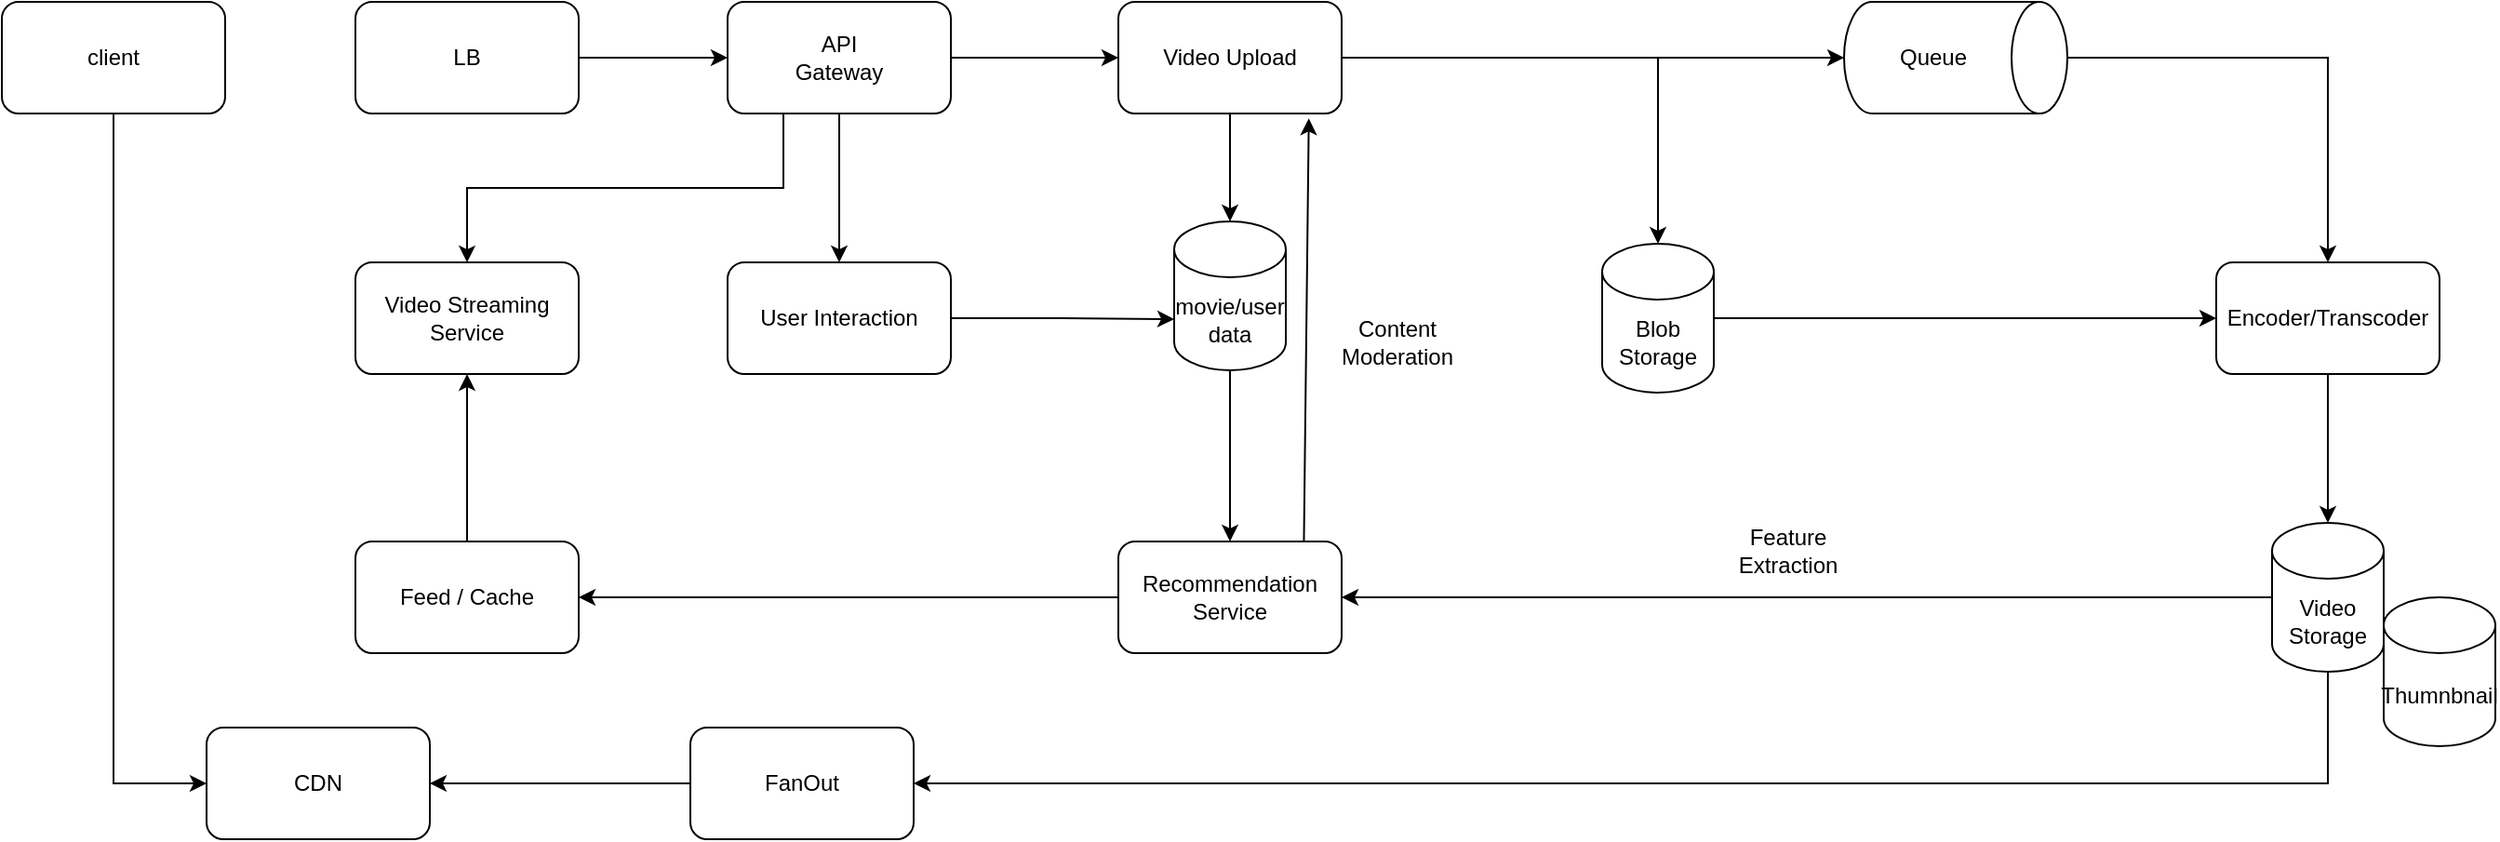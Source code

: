 <mxfile version="27.0.9">
  <diagram name="Page-1" id="E-06czk-YJhh_RDnX73n">
    <mxGraphModel dx="1107" dy="428" grid="1" gridSize="10" guides="1" tooltips="1" connect="1" arrows="1" fold="1" page="1" pageScale="1" pageWidth="850" pageHeight="1100" math="0" shadow="0">
      <root>
        <mxCell id="0" />
        <mxCell id="1" parent="0" />
        <mxCell id="QOdi_98jwgq0zmnspLuc-38" style="edgeStyle=orthogonalEdgeStyle;rounded=0;orthogonalLoop=1;jettySize=auto;html=1;" edge="1" parent="1" source="QOdi_98jwgq0zmnspLuc-1" target="QOdi_98jwgq0zmnspLuc-36">
          <mxGeometry relative="1" as="geometry">
            <Array as="points">
              <mxPoint x="130" y="720" />
            </Array>
          </mxGeometry>
        </mxCell>
        <mxCell id="QOdi_98jwgq0zmnspLuc-1" value="client" style="rounded=1;whiteSpace=wrap;html=1;" vertex="1" parent="1">
          <mxGeometry x="70" y="300" width="120" height="60" as="geometry" />
        </mxCell>
        <mxCell id="QOdi_98jwgq0zmnspLuc-21" style="edgeStyle=orthogonalEdgeStyle;rounded=0;orthogonalLoop=1;jettySize=auto;html=1;entryX=0;entryY=0.5;entryDx=0;entryDy=0;" edge="1" parent="1" source="QOdi_98jwgq0zmnspLuc-2" target="QOdi_98jwgq0zmnspLuc-3">
          <mxGeometry relative="1" as="geometry" />
        </mxCell>
        <mxCell id="QOdi_98jwgq0zmnspLuc-2" value="LB" style="rounded=1;whiteSpace=wrap;html=1;" vertex="1" parent="1">
          <mxGeometry x="260" y="300" width="120" height="60" as="geometry" />
        </mxCell>
        <mxCell id="QOdi_98jwgq0zmnspLuc-19" style="edgeStyle=orthogonalEdgeStyle;rounded=0;orthogonalLoop=1;jettySize=auto;html=1;" edge="1" parent="1" source="QOdi_98jwgq0zmnspLuc-3" target="QOdi_98jwgq0zmnspLuc-18">
          <mxGeometry relative="1" as="geometry" />
        </mxCell>
        <mxCell id="QOdi_98jwgq0zmnspLuc-20" style="edgeStyle=orthogonalEdgeStyle;rounded=0;orthogonalLoop=1;jettySize=auto;html=1;" edge="1" parent="1" source="QOdi_98jwgq0zmnspLuc-3" target="QOdi_98jwgq0zmnspLuc-4">
          <mxGeometry relative="1" as="geometry" />
        </mxCell>
        <mxCell id="QOdi_98jwgq0zmnspLuc-3" value="API&lt;div&gt;Gateway&lt;/div&gt;" style="rounded=1;whiteSpace=wrap;html=1;" vertex="1" parent="1">
          <mxGeometry x="460" y="300" width="120" height="60" as="geometry" />
        </mxCell>
        <mxCell id="QOdi_98jwgq0zmnspLuc-13" style="edgeStyle=orthogonalEdgeStyle;rounded=0;orthogonalLoop=1;jettySize=auto;html=1;" edge="1" parent="1" source="QOdi_98jwgq0zmnspLuc-4" target="QOdi_98jwgq0zmnspLuc-11">
          <mxGeometry relative="1" as="geometry" />
        </mxCell>
        <mxCell id="QOdi_98jwgq0zmnspLuc-14" style="edgeStyle=orthogonalEdgeStyle;rounded=0;orthogonalLoop=1;jettySize=auto;html=1;" edge="1" parent="1" source="QOdi_98jwgq0zmnspLuc-4" target="QOdi_98jwgq0zmnspLuc-10">
          <mxGeometry relative="1" as="geometry" />
        </mxCell>
        <mxCell id="QOdi_98jwgq0zmnspLuc-4" value="Video Upload" style="rounded=1;whiteSpace=wrap;html=1;" vertex="1" parent="1">
          <mxGeometry x="670" y="300" width="120" height="60" as="geometry" />
        </mxCell>
        <mxCell id="QOdi_98jwgq0zmnspLuc-33" style="edgeStyle=orthogonalEdgeStyle;rounded=0;orthogonalLoop=1;jettySize=auto;html=1;exitX=0.5;exitY=1;exitDx=0;exitDy=0;" edge="1" parent="1" source="QOdi_98jwgq0zmnspLuc-8" target="QOdi_98jwgq0zmnspLuc-17">
          <mxGeometry relative="1" as="geometry" />
        </mxCell>
        <mxCell id="QOdi_98jwgq0zmnspLuc-8" value="Encoder/Transcoder" style="rounded=1;whiteSpace=wrap;html=1;" vertex="1" parent="1">
          <mxGeometry x="1260" y="440" width="120" height="60" as="geometry" />
        </mxCell>
        <mxCell id="QOdi_98jwgq0zmnspLuc-16" style="edgeStyle=orthogonalEdgeStyle;rounded=0;orthogonalLoop=1;jettySize=auto;html=1;" edge="1" parent="1" source="QOdi_98jwgq0zmnspLuc-10" target="QOdi_98jwgq0zmnspLuc-8">
          <mxGeometry relative="1" as="geometry" />
        </mxCell>
        <mxCell id="QOdi_98jwgq0zmnspLuc-10" value="Blob&lt;div&gt;Storage&lt;/div&gt;" style="shape=cylinder3;whiteSpace=wrap;html=1;boundedLbl=1;backgroundOutline=1;size=15;" vertex="1" parent="1">
          <mxGeometry x="930" y="430" width="60" height="80" as="geometry" />
        </mxCell>
        <mxCell id="QOdi_98jwgq0zmnspLuc-15" style="edgeStyle=orthogonalEdgeStyle;rounded=0;orthogonalLoop=1;jettySize=auto;html=1;" edge="1" parent="1" source="QOdi_98jwgq0zmnspLuc-11" target="QOdi_98jwgq0zmnspLuc-8">
          <mxGeometry relative="1" as="geometry" />
        </mxCell>
        <mxCell id="QOdi_98jwgq0zmnspLuc-11" value="Queue" style="shape=cylinder3;whiteSpace=wrap;html=1;boundedLbl=1;backgroundOutline=1;size=15;direction=south;" vertex="1" parent="1">
          <mxGeometry x="1060" y="300" width="120" height="60" as="geometry" />
        </mxCell>
        <mxCell id="QOdi_98jwgq0zmnspLuc-34" style="edgeStyle=orthogonalEdgeStyle;rounded=0;orthogonalLoop=1;jettySize=auto;html=1;entryX=1;entryY=0.5;entryDx=0;entryDy=0;" edge="1" parent="1" source="QOdi_98jwgq0zmnspLuc-17" target="QOdi_98jwgq0zmnspLuc-25">
          <mxGeometry relative="1" as="geometry" />
        </mxCell>
        <mxCell id="QOdi_98jwgq0zmnspLuc-35" style="edgeStyle=orthogonalEdgeStyle;rounded=0;orthogonalLoop=1;jettySize=auto;html=1;exitX=0.5;exitY=1;exitDx=0;exitDy=0;exitPerimeter=0;entryX=1;entryY=0.5;entryDx=0;entryDy=0;" edge="1" parent="1" source="QOdi_98jwgq0zmnspLuc-17" target="QOdi_98jwgq0zmnspLuc-32">
          <mxGeometry relative="1" as="geometry" />
        </mxCell>
        <mxCell id="QOdi_98jwgq0zmnspLuc-17" value="Video&lt;div&gt;Storage&lt;/div&gt;" style="shape=cylinder3;whiteSpace=wrap;html=1;boundedLbl=1;backgroundOutline=1;size=15;" vertex="1" parent="1">
          <mxGeometry x="1290" y="580" width="60" height="80" as="geometry" />
        </mxCell>
        <mxCell id="QOdi_98jwgq0zmnspLuc-18" value="User Interaction" style="rounded=1;whiteSpace=wrap;html=1;" vertex="1" parent="1">
          <mxGeometry x="460" y="440" width="120" height="60" as="geometry" />
        </mxCell>
        <mxCell id="QOdi_98jwgq0zmnspLuc-22" value="movie/user data" style="shape=cylinder3;whiteSpace=wrap;html=1;boundedLbl=1;backgroundOutline=1;size=15;" vertex="1" parent="1">
          <mxGeometry x="700" y="418" width="60" height="80" as="geometry" />
        </mxCell>
        <mxCell id="QOdi_98jwgq0zmnspLuc-23" style="edgeStyle=orthogonalEdgeStyle;rounded=0;orthogonalLoop=1;jettySize=auto;html=1;exitX=0.5;exitY=1;exitDx=0;exitDy=0;entryX=0.5;entryY=0;entryDx=0;entryDy=0;entryPerimeter=0;" edge="1" parent="1" source="QOdi_98jwgq0zmnspLuc-4" target="QOdi_98jwgq0zmnspLuc-22">
          <mxGeometry relative="1" as="geometry" />
        </mxCell>
        <mxCell id="QOdi_98jwgq0zmnspLuc-24" style="edgeStyle=orthogonalEdgeStyle;rounded=0;orthogonalLoop=1;jettySize=auto;html=1;entryX=0;entryY=0;entryDx=0;entryDy=52.5;entryPerimeter=0;" edge="1" parent="1" source="QOdi_98jwgq0zmnspLuc-18" target="QOdi_98jwgq0zmnspLuc-22">
          <mxGeometry relative="1" as="geometry" />
        </mxCell>
        <mxCell id="QOdi_98jwgq0zmnspLuc-30" style="edgeStyle=orthogonalEdgeStyle;rounded=0;orthogonalLoop=1;jettySize=auto;html=1;entryX=1;entryY=0.5;entryDx=0;entryDy=0;" edge="1" parent="1" source="QOdi_98jwgq0zmnspLuc-25" target="QOdi_98jwgq0zmnspLuc-28">
          <mxGeometry relative="1" as="geometry" />
        </mxCell>
        <mxCell id="QOdi_98jwgq0zmnspLuc-25" value="Recommendation&lt;div&gt;Service&lt;/div&gt;" style="rounded=1;whiteSpace=wrap;html=1;" vertex="1" parent="1">
          <mxGeometry x="670" y="590" width="120" height="60" as="geometry" />
        </mxCell>
        <mxCell id="QOdi_98jwgq0zmnspLuc-26" value="Video Streaming&lt;div&gt;Service&lt;/div&gt;" style="rounded=1;whiteSpace=wrap;html=1;" vertex="1" parent="1">
          <mxGeometry x="260" y="440" width="120" height="60" as="geometry" />
        </mxCell>
        <mxCell id="QOdi_98jwgq0zmnspLuc-29" style="edgeStyle=orthogonalEdgeStyle;rounded=0;orthogonalLoop=1;jettySize=auto;html=1;entryX=0.5;entryY=1;entryDx=0;entryDy=0;" edge="1" parent="1" source="QOdi_98jwgq0zmnspLuc-28" target="QOdi_98jwgq0zmnspLuc-26">
          <mxGeometry relative="1" as="geometry" />
        </mxCell>
        <mxCell id="QOdi_98jwgq0zmnspLuc-28" value="Feed / Cache" style="rounded=1;whiteSpace=wrap;html=1;" vertex="1" parent="1">
          <mxGeometry x="260" y="590" width="120" height="60" as="geometry" />
        </mxCell>
        <mxCell id="QOdi_98jwgq0zmnspLuc-31" style="edgeStyle=orthogonalEdgeStyle;rounded=0;orthogonalLoop=1;jettySize=auto;html=1;entryX=0.5;entryY=0;entryDx=0;entryDy=0;" edge="1" parent="1" source="QOdi_98jwgq0zmnspLuc-22" target="QOdi_98jwgq0zmnspLuc-25">
          <mxGeometry relative="1" as="geometry" />
        </mxCell>
        <mxCell id="QOdi_98jwgq0zmnspLuc-37" style="edgeStyle=orthogonalEdgeStyle;rounded=0;orthogonalLoop=1;jettySize=auto;html=1;" edge="1" parent="1" source="QOdi_98jwgq0zmnspLuc-32" target="QOdi_98jwgq0zmnspLuc-36">
          <mxGeometry relative="1" as="geometry" />
        </mxCell>
        <mxCell id="QOdi_98jwgq0zmnspLuc-32" value="FanOut" style="rounded=1;whiteSpace=wrap;html=1;" vertex="1" parent="1">
          <mxGeometry x="440" y="690" width="120" height="60" as="geometry" />
        </mxCell>
        <mxCell id="QOdi_98jwgq0zmnspLuc-36" value="CDN" style="rounded=1;whiteSpace=wrap;html=1;" vertex="1" parent="1">
          <mxGeometry x="180" y="690" width="120" height="60" as="geometry" />
        </mxCell>
        <mxCell id="QOdi_98jwgq0zmnspLuc-40" value="" style="endArrow=classic;html=1;rounded=0;exitX=0.25;exitY=1;exitDx=0;exitDy=0;entryX=0.5;entryY=0;entryDx=0;entryDy=0;" edge="1" parent="1" source="QOdi_98jwgq0zmnspLuc-3" target="QOdi_98jwgq0zmnspLuc-26">
          <mxGeometry width="50" height="50" relative="1" as="geometry">
            <mxPoint x="700" y="630" as="sourcePoint" />
            <mxPoint x="750" y="580" as="targetPoint" />
            <Array as="points">
              <mxPoint x="490" y="400" />
              <mxPoint x="320" y="400" />
            </Array>
          </mxGeometry>
        </mxCell>
        <mxCell id="QOdi_98jwgq0zmnspLuc-41" value="Feature Extraction" style="text;html=1;align=center;verticalAlign=middle;whiteSpace=wrap;rounded=0;" vertex="1" parent="1">
          <mxGeometry x="1000" y="580" width="60" height="30" as="geometry" />
        </mxCell>
        <mxCell id="QOdi_98jwgq0zmnspLuc-42" value="Thumnbnail" style="shape=cylinder3;whiteSpace=wrap;html=1;boundedLbl=1;backgroundOutline=1;size=15;" vertex="1" parent="1">
          <mxGeometry x="1350" y="620" width="60" height="80" as="geometry" />
        </mxCell>
        <mxCell id="QOdi_98jwgq0zmnspLuc-43" value="Content Moderation" style="text;html=1;align=center;verticalAlign=middle;whiteSpace=wrap;rounded=0;" vertex="1" parent="1">
          <mxGeometry x="790" y="468" width="60" height="30" as="geometry" />
        </mxCell>
        <mxCell id="QOdi_98jwgq0zmnspLuc-44" value="" style="endArrow=classic;html=1;rounded=0;exitX=0.831;exitY=0;exitDx=0;exitDy=0;exitPerimeter=0;entryX=0.853;entryY=1.044;entryDx=0;entryDy=0;entryPerimeter=0;" edge="1" parent="1" source="QOdi_98jwgq0zmnspLuc-25" target="QOdi_98jwgq0zmnspLuc-4">
          <mxGeometry width="50" height="50" relative="1" as="geometry">
            <mxPoint x="870" y="550" as="sourcePoint" />
            <mxPoint x="920" y="500" as="targetPoint" />
          </mxGeometry>
        </mxCell>
      </root>
    </mxGraphModel>
  </diagram>
</mxfile>
